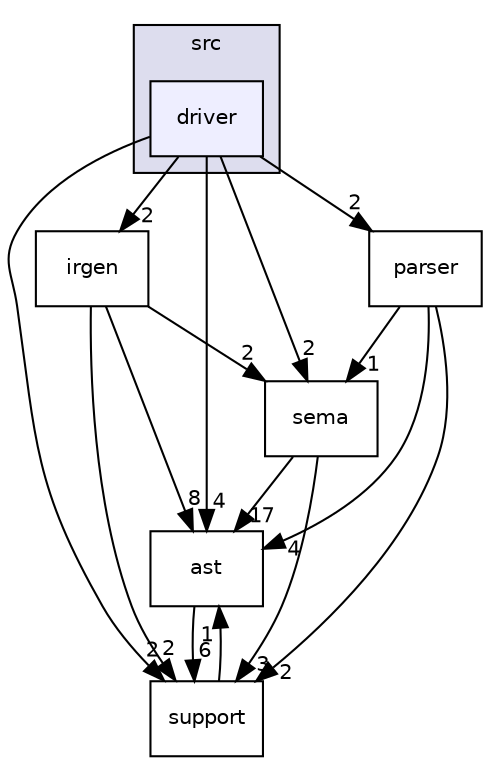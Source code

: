 digraph "src/driver" {
  compound=true
  node [ fontsize="10", fontname="Helvetica"];
  edge [ labelfontsize="10", labelfontname="Helvetica"];
  subgraph clusterdir_68267d1309a1af8e8297ef4c3efbcdba {
    graph [ bgcolor="#ddddee", pencolor="black", label="src" fontname="Helvetica", fontsize="10", URL="dir_68267d1309a1af8e8297ef4c3efbcdba.html"]
  dir_4db3a2f7aa3a8b9901e70dfeb2571af9 [shape=box, label="driver", style="filled", fillcolor="#eeeeff", pencolor="black", URL="dir_4db3a2f7aa3a8b9901e70dfeb2571af9.html"];
  }
  dir_203e5988f1ed315d29383d699972de6f [shape=box label="ast" URL="dir_203e5988f1ed315d29383d699972de6f.html"];
  dir_021c64f412f6b3b6708367bb6d6ca209 [shape=box label="support" URL="dir_021c64f412f6b3b6708367bb6d6ca209.html"];
  dir_6cd8491d143eb218b70983dbdb3c58bc [shape=box label="parser" URL="dir_6cd8491d143eb218b70983dbdb3c58bc.html"];
  dir_b5231b0438093b9678c95afaec75ebe4 [shape=box label="irgen" URL="dir_b5231b0438093b9678c95afaec75ebe4.html"];
  dir_64a2fc46d0d41bc8a4d0616660b79740 [shape=box label="sema" URL="dir_64a2fc46d0d41bc8a4d0616660b79740.html"];
  dir_203e5988f1ed315d29383d699972de6f->dir_021c64f412f6b3b6708367bb6d6ca209 [headlabel="6", labeldistance=1.5 headhref="dir_000001_000006.html"];
  dir_021c64f412f6b3b6708367bb6d6ca209->dir_203e5988f1ed315d29383d699972de6f [headlabel="1", labeldistance=1.5 headhref="dir_000006_000001.html"];
  dir_4db3a2f7aa3a8b9901e70dfeb2571af9->dir_203e5988f1ed315d29383d699972de6f [headlabel="4", labeldistance=1.5 headhref="dir_000002_000001.html"];
  dir_4db3a2f7aa3a8b9901e70dfeb2571af9->dir_021c64f412f6b3b6708367bb6d6ca209 [headlabel="2", labeldistance=1.5 headhref="dir_000002_000006.html"];
  dir_4db3a2f7aa3a8b9901e70dfeb2571af9->dir_6cd8491d143eb218b70983dbdb3c58bc [headlabel="2", labeldistance=1.5 headhref="dir_000002_000004.html"];
  dir_4db3a2f7aa3a8b9901e70dfeb2571af9->dir_b5231b0438093b9678c95afaec75ebe4 [headlabel="2", labeldistance=1.5 headhref="dir_000002_000003.html"];
  dir_4db3a2f7aa3a8b9901e70dfeb2571af9->dir_64a2fc46d0d41bc8a4d0616660b79740 [headlabel="2", labeldistance=1.5 headhref="dir_000002_000005.html"];
  dir_6cd8491d143eb218b70983dbdb3c58bc->dir_203e5988f1ed315d29383d699972de6f [headlabel="4", labeldistance=1.5 headhref="dir_000004_000001.html"];
  dir_6cd8491d143eb218b70983dbdb3c58bc->dir_021c64f412f6b3b6708367bb6d6ca209 [headlabel="2", labeldistance=1.5 headhref="dir_000004_000006.html"];
  dir_6cd8491d143eb218b70983dbdb3c58bc->dir_64a2fc46d0d41bc8a4d0616660b79740 [headlabel="1", labeldistance=1.5 headhref="dir_000004_000005.html"];
  dir_b5231b0438093b9678c95afaec75ebe4->dir_203e5988f1ed315d29383d699972de6f [headlabel="8", labeldistance=1.5 headhref="dir_000003_000001.html"];
  dir_b5231b0438093b9678c95afaec75ebe4->dir_021c64f412f6b3b6708367bb6d6ca209 [headlabel="2", labeldistance=1.5 headhref="dir_000003_000006.html"];
  dir_b5231b0438093b9678c95afaec75ebe4->dir_64a2fc46d0d41bc8a4d0616660b79740 [headlabel="2", labeldistance=1.5 headhref="dir_000003_000005.html"];
  dir_64a2fc46d0d41bc8a4d0616660b79740->dir_203e5988f1ed315d29383d699972de6f [headlabel="17", labeldistance=1.5 headhref="dir_000005_000001.html"];
  dir_64a2fc46d0d41bc8a4d0616660b79740->dir_021c64f412f6b3b6708367bb6d6ca209 [headlabel="3", labeldistance=1.5 headhref="dir_000005_000006.html"];
}
